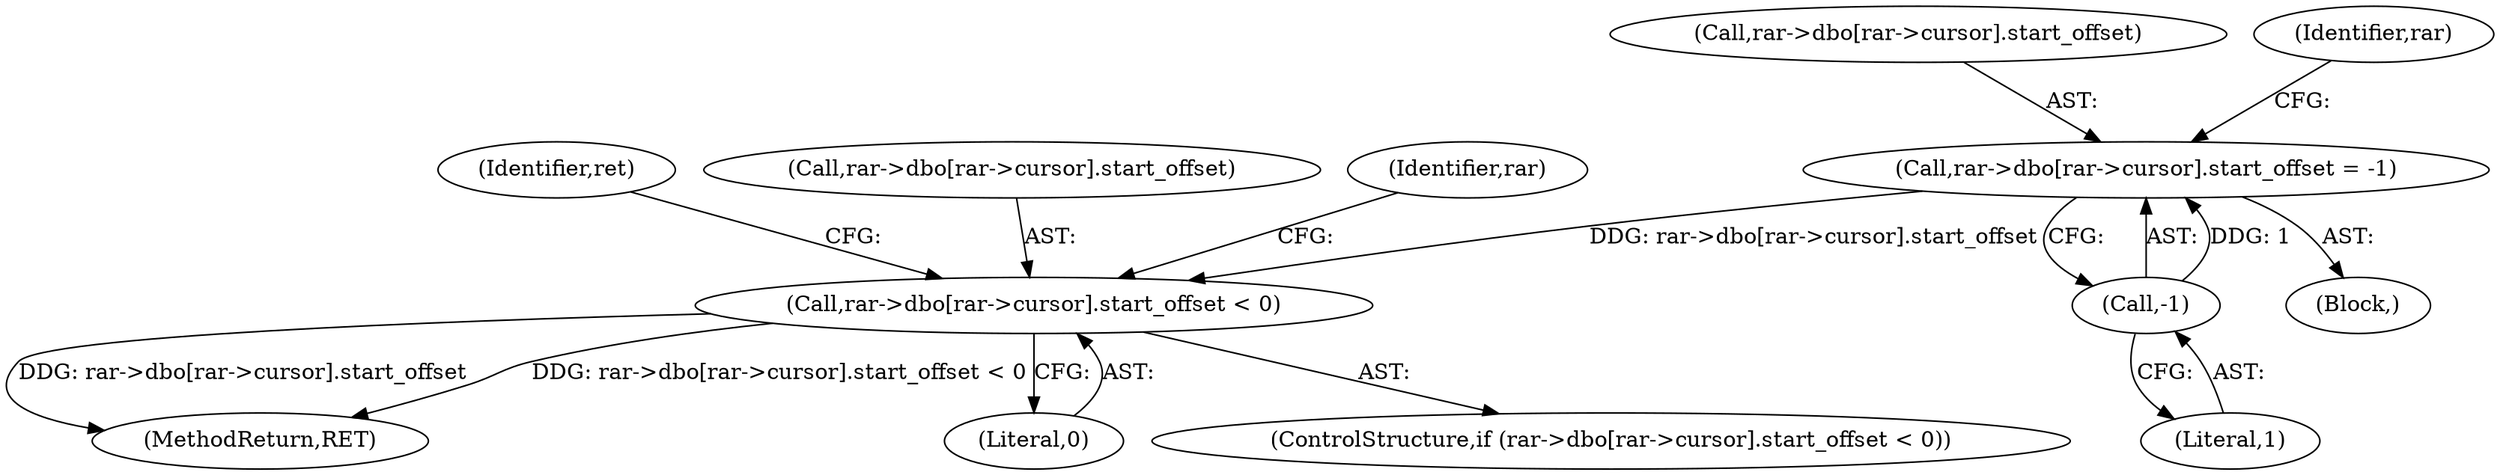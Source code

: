 digraph "0_libarchive_5562545b5562f6d12a4ef991fae158bf4ccf92b6@array" {
"1001164" [label="(Call,rar->dbo[rar->cursor].start_offset = -1)"];
"1001174" [label="(Call,-1)"];
"1001189" [label="(Call,rar->dbo[rar->cursor].start_offset < 0)"];
"1001189" [label="(Call,rar->dbo[rar->cursor].start_offset < 0)"];
"1001175" [label="(Literal,1)"];
"1001240" [label="(Identifier,ret)"];
"1001174" [label="(Call,-1)"];
"1001118" [label="(Block,)"];
"1001164" [label="(Call,rar->dbo[rar->cursor].start_offset = -1)"];
"1001190" [label="(Call,rar->dbo[rar->cursor].start_offset)"];
"1001165" [label="(Call,rar->dbo[rar->cursor].start_offset)"];
"1001205" [label="(Identifier,rar)"];
"1001741" [label="(MethodReturn,RET)"];
"1001199" [label="(Literal,0)"];
"1001188" [label="(ControlStructure,if (rar->dbo[rar->cursor].start_offset < 0))"];
"1001180" [label="(Identifier,rar)"];
"1001164" -> "1001118"  [label="AST: "];
"1001164" -> "1001174"  [label="CFG: "];
"1001165" -> "1001164"  [label="AST: "];
"1001174" -> "1001164"  [label="AST: "];
"1001180" -> "1001164"  [label="CFG: "];
"1001174" -> "1001164"  [label="DDG: 1"];
"1001164" -> "1001189"  [label="DDG: rar->dbo[rar->cursor].start_offset"];
"1001174" -> "1001175"  [label="CFG: "];
"1001175" -> "1001174"  [label="AST: "];
"1001189" -> "1001188"  [label="AST: "];
"1001189" -> "1001199"  [label="CFG: "];
"1001190" -> "1001189"  [label="AST: "];
"1001199" -> "1001189"  [label="AST: "];
"1001205" -> "1001189"  [label="CFG: "];
"1001240" -> "1001189"  [label="CFG: "];
"1001189" -> "1001741"  [label="DDG: rar->dbo[rar->cursor].start_offset"];
"1001189" -> "1001741"  [label="DDG: rar->dbo[rar->cursor].start_offset < 0"];
}
